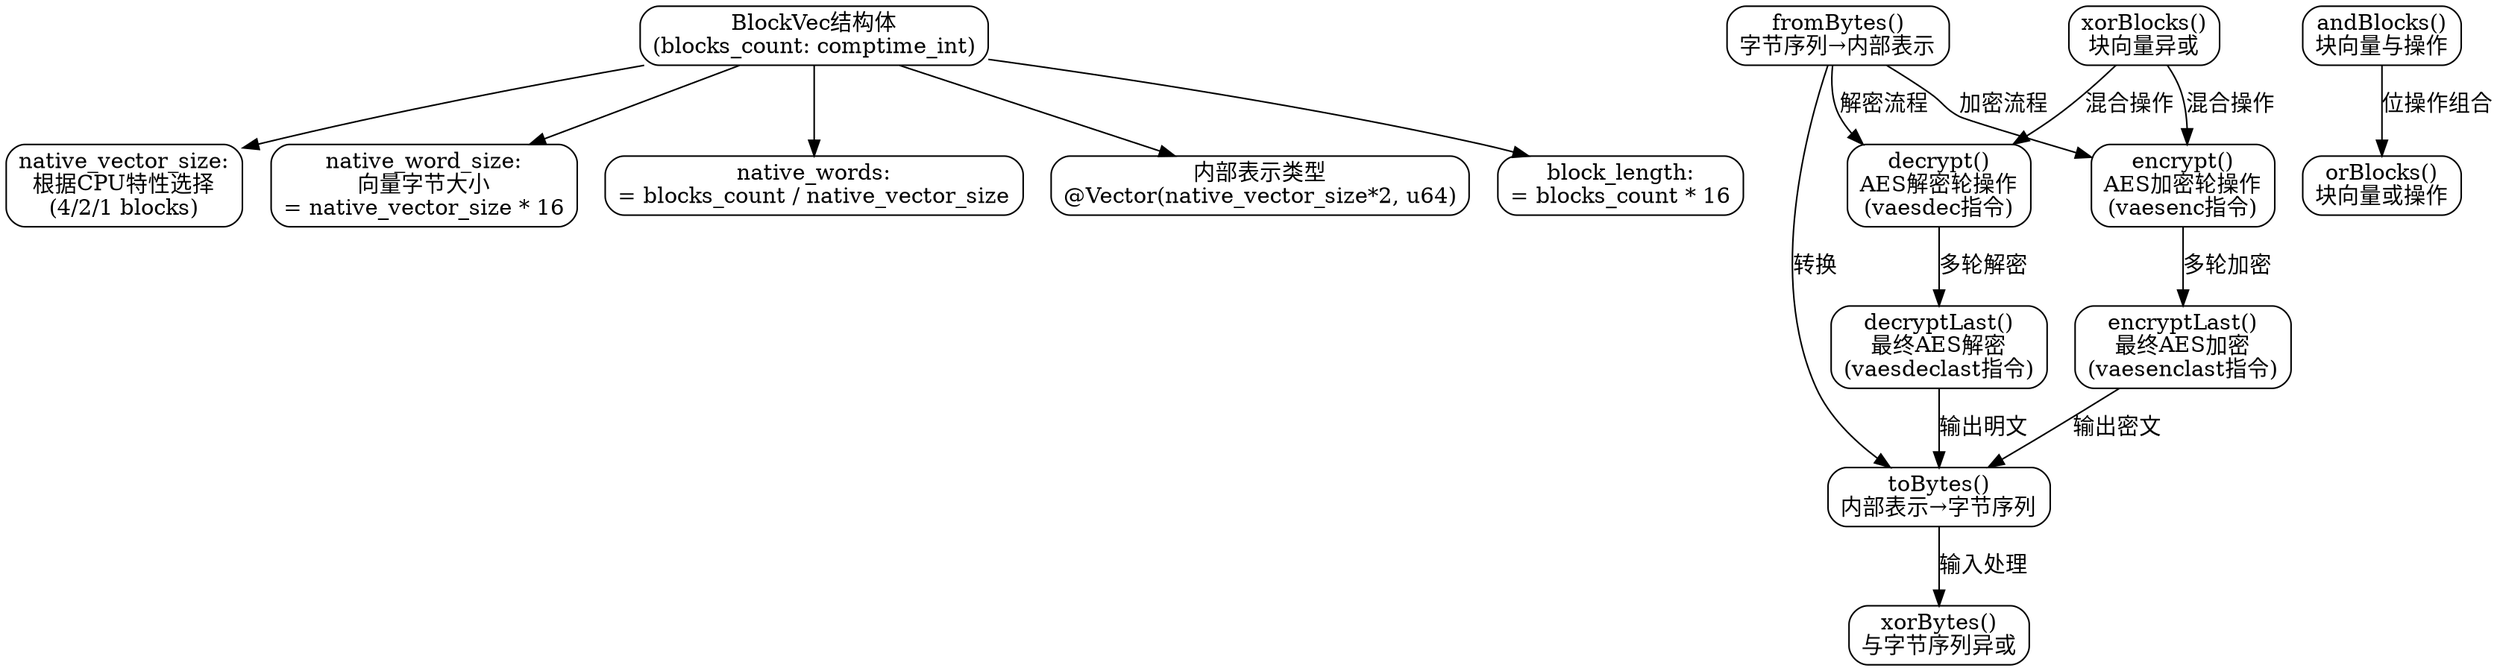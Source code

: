 
digraph BlockVecFlow {
    rankdir=TB;
    node [shape=box, style=rounded];

    // 结构体定义
    BlockVec [label="BlockVec结构体\n(blocks_count: comptime_int)"];
    native_vector_size [label="native_vector_size:\n根据CPU特性选择\n(4/2/1 blocks)"];
    native_word_size [label="native_word_size:\n向量字节大小\n= native_vector_size * 16"];
    native_words [label="native_words:\n= blocks_count / native_vector_size"];
    Repr [label="内部表示类型\n@Vector(native_vector_size*2, u64)"];
    block_length [label="block_length:\n= blocks_count * 16"];

    // 方法节点
    fromBytes [label="fromBytes()\n字节序列→内部表示"];
    toBytes [label="toBytes()\n内部表示→字节序列"];
    xorBytes [label="xorBytes()\n与字节序列异或"];
    encrypt [label="encrypt()\nAES加密轮操作\n(vaesenc指令)"];
    encryptLast [label="encryptLast()\n最终AES加密\n(vaesenclast指令)"];
    decrypt [label="decrypt()\nAES解密轮操作\n(vaesdec指令)"];
    decryptLast [label="decryptLast()\n最终AES解密\n(vaesdeclast指令)"];
    xorBlocks [label="xorBlocks()\n块向量异或"];
    andBlocks [label="andBlocks()\n块向量与操作"];
    orBlocks [label="orBlocks()\n块向量或操作"];

    // 结构关系
    BlockVec -> {native_vector_size, native_word_size, native_words, Repr, block_length};
    
    // 方法调用流程
    fromBytes -> toBytes [label="转换"];
    toBytes -> xorBytes [label="输入处理"];
    fromBytes -> encrypt [label="加密流程"];
    encrypt -> encryptLast [label="多轮加密"];
    encryptLast -> toBytes [label="输出密文"];
    fromBytes -> decrypt [label="解密流程"];
    decrypt -> decryptLast [label="多轮解密"];
    decryptLast -> toBytes [label="输出明文"];
    xorBlocks -> {encrypt, decrypt} [label="混合操作"];
    andBlocks -> orBlocks [label="位操作组合"];
}
